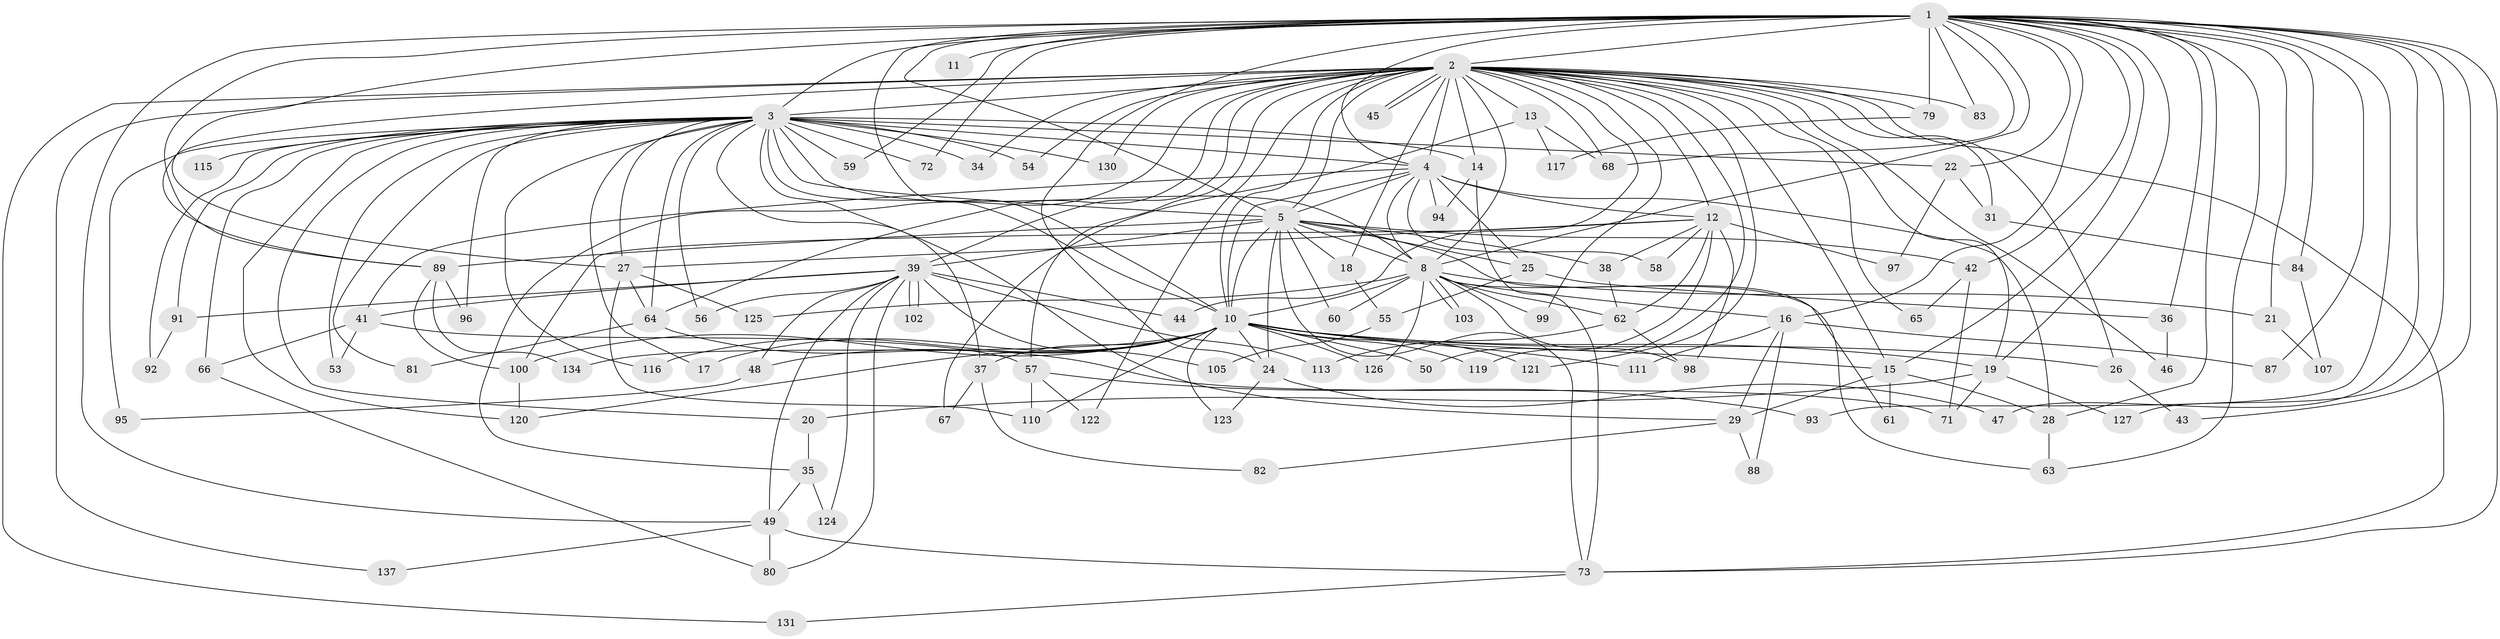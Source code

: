 // original degree distribution, {23: 0.007246376811594203, 21: 0.014492753623188406, 19: 0.014492753623188406, 15: 0.007246376811594203, 33: 0.007246376811594203, 26: 0.007246376811594203, 25: 0.007246376811594203, 28: 0.007246376811594203, 2: 0.5144927536231884, 8: 0.007246376811594203, 4: 0.08695652173913043, 5: 0.057971014492753624, 6: 0.036231884057971016, 3: 0.21739130434782608, 14: 0.007246376811594203}
// Generated by graph-tools (version 1.1) at 2025/11/02/27/25 16:11:07]
// undirected, 103 vertices, 231 edges
graph export_dot {
graph [start="1"]
  node [color=gray90,style=filled];
  1 [super="+9"];
  2 [super="+6"];
  3 [super="+7"];
  4 [super="+52"];
  5 [super="+70"];
  8 [super="+101"];
  10 [super="+30"];
  11;
  12 [super="+32"];
  13 [super="+69"];
  14 [super="+136"];
  15 [super="+40"];
  16;
  17 [super="+33"];
  18;
  19 [super="+51"];
  20;
  21;
  22 [super="+23"];
  24 [super="+109"];
  25;
  26;
  27 [super="+75"];
  28 [super="+129"];
  29 [super="+114"];
  31;
  34;
  35 [super="+112"];
  36;
  37 [super="+77"];
  38;
  39 [super="+104"];
  41;
  42 [super="+85"];
  43;
  44;
  45;
  46;
  47;
  48;
  49 [super="+133"];
  50;
  53;
  54;
  55;
  56;
  57 [super="+86"];
  58;
  59;
  60;
  61;
  62 [super="+74"];
  63;
  64 [super="+106"];
  65;
  66;
  67;
  68;
  71 [super="+76"];
  72 [super="+128"];
  73 [super="+78"];
  79 [super="+108"];
  80;
  81;
  82;
  83;
  84;
  87;
  88;
  89 [super="+90"];
  91;
  92;
  93;
  94;
  95;
  96;
  97;
  98 [super="+132"];
  99;
  100 [super="+135"];
  102;
  103;
  105;
  107;
  110 [super="+118"];
  111;
  113;
  115;
  116;
  117;
  119;
  120 [super="+138"];
  121;
  122;
  123;
  124;
  125;
  126;
  127;
  130;
  131;
  134;
  137;
  1 -- 2 [weight=4];
  1 -- 3 [weight=4];
  1 -- 4 [weight=2];
  1 -- 5 [weight=2];
  1 -- 8 [weight=2];
  1 -- 10 [weight=2];
  1 -- 16;
  1 -- 22 [weight=2];
  1 -- 36;
  1 -- 43;
  1 -- 47;
  1 -- 63;
  1 -- 68;
  1 -- 79 [weight=2];
  1 -- 87;
  1 -- 93;
  1 -- 127;
  1 -- 72 [weight=2];
  1 -- 11;
  1 -- 83;
  1 -- 84;
  1 -- 21;
  1 -- 89;
  1 -- 27;
  1 -- 42;
  1 -- 49;
  1 -- 59;
  1 -- 24;
  1 -- 73;
  1 -- 19;
  1 -- 28;
  1 -- 15;
  2 -- 3 [weight=4];
  2 -- 4 [weight=3];
  2 -- 5 [weight=2];
  2 -- 8 [weight=2];
  2 -- 10 [weight=2];
  2 -- 12 [weight=2];
  2 -- 13 [weight=2];
  2 -- 31;
  2 -- 34;
  2 -- 45;
  2 -- 45;
  2 -- 83;
  2 -- 121;
  2 -- 130;
  2 -- 137;
  2 -- 131;
  2 -- 65;
  2 -- 14;
  2 -- 15;
  2 -- 73;
  2 -- 18;
  2 -- 19;
  2 -- 68;
  2 -- 26;
  2 -- 35;
  2 -- 99;
  2 -- 39;
  2 -- 44;
  2 -- 46;
  2 -- 54;
  2 -- 119;
  2 -- 57;
  2 -- 122;
  2 -- 79;
  2 -- 64;
  2 -- 89;
  3 -- 4 [weight=2];
  3 -- 5 [weight=2];
  3 -- 8 [weight=2];
  3 -- 10 [weight=2];
  3 -- 14;
  3 -- 54;
  3 -- 59;
  3 -- 66;
  3 -- 72;
  3 -- 81;
  3 -- 92;
  3 -- 96;
  3 -- 120;
  3 -- 64;
  3 -- 130;
  3 -- 17 [weight=2];
  3 -- 20;
  3 -- 22;
  3 -- 91;
  3 -- 27;
  3 -- 29;
  3 -- 95;
  3 -- 34;
  3 -- 37 [weight=2];
  3 -- 115;
  3 -- 116;
  3 -- 53;
  3 -- 56;
  4 -- 5;
  4 -- 8;
  4 -- 10;
  4 -- 25;
  4 -- 28;
  4 -- 41;
  4 -- 94;
  4 -- 12;
  4 -- 58;
  5 -- 8;
  5 -- 10;
  5 -- 18;
  5 -- 24;
  5 -- 25;
  5 -- 38;
  5 -- 39;
  5 -- 42;
  5 -- 60;
  5 -- 73;
  5 -- 89;
  5 -- 63;
  8 -- 10;
  8 -- 16;
  8 -- 21;
  8 -- 60;
  8 -- 61;
  8 -- 62;
  8 -- 99;
  8 -- 103;
  8 -- 103;
  8 -- 125;
  8 -- 126;
  8 -- 98 [weight=2];
  10 -- 15;
  10 -- 17;
  10 -- 19;
  10 -- 24;
  10 -- 26;
  10 -- 37;
  10 -- 48;
  10 -- 50;
  10 -- 100;
  10 -- 111;
  10 -- 116;
  10 -- 119;
  10 -- 120;
  10 -- 121;
  10 -- 123;
  10 -- 126;
  10 -- 134;
  10 -- 110;
  12 -- 38;
  12 -- 50;
  12 -- 58;
  12 -- 100;
  12 -- 97;
  12 -- 98;
  12 -- 62;
  12 -- 27;
  13 -- 67;
  13 -- 117;
  13 -- 68;
  14 -- 94;
  14 -- 73;
  15 -- 28;
  15 -- 61;
  15 -- 29;
  16 -- 29;
  16 -- 87;
  16 -- 88;
  16 -- 111;
  18 -- 55;
  19 -- 20;
  19 -- 71;
  19 -- 127;
  20 -- 35;
  21 -- 107;
  22 -- 31;
  22 -- 97;
  24 -- 47;
  24 -- 123;
  25 -- 36;
  25 -- 55;
  26 -- 43;
  27 -- 64;
  27 -- 125;
  27 -- 110;
  28 -- 63;
  29 -- 82;
  29 -- 88;
  31 -- 84;
  35 -- 49;
  35 -- 124;
  36 -- 46;
  37 -- 67;
  37 -- 82;
  38 -- 62;
  39 -- 41;
  39 -- 44;
  39 -- 48;
  39 -- 49;
  39 -- 56;
  39 -- 91;
  39 -- 102;
  39 -- 102;
  39 -- 105;
  39 -- 113;
  39 -- 124;
  39 -- 80;
  41 -- 53;
  41 -- 66;
  41 -- 57;
  42 -- 71;
  42 -- 65;
  48 -- 95;
  49 -- 80;
  49 -- 137;
  49 -- 73;
  55 -- 105;
  57 -- 93;
  57 -- 122;
  57 -- 110;
  62 -- 98;
  62 -- 113;
  64 -- 81;
  64 -- 71;
  66 -- 80;
  73 -- 131;
  79 -- 117;
  84 -- 107;
  89 -- 100;
  89 -- 134;
  89 -- 96;
  91 -- 92;
  100 -- 120;
}
